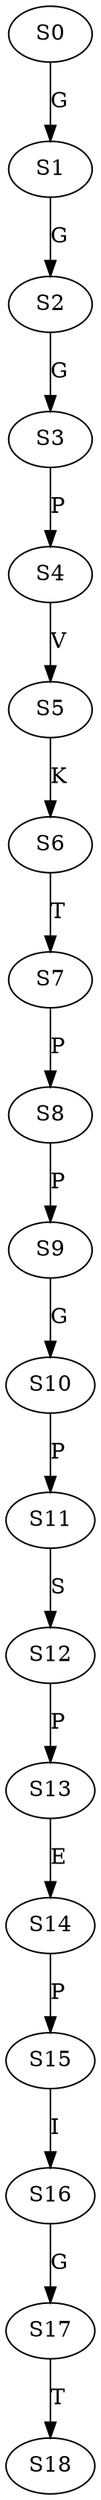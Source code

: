 strict digraph  {
	S0 -> S1 [ label = G ];
	S1 -> S2 [ label = G ];
	S2 -> S3 [ label = G ];
	S3 -> S4 [ label = P ];
	S4 -> S5 [ label = V ];
	S5 -> S6 [ label = K ];
	S6 -> S7 [ label = T ];
	S7 -> S8 [ label = P ];
	S8 -> S9 [ label = P ];
	S9 -> S10 [ label = G ];
	S10 -> S11 [ label = P ];
	S11 -> S12 [ label = S ];
	S12 -> S13 [ label = P ];
	S13 -> S14 [ label = E ];
	S14 -> S15 [ label = P ];
	S15 -> S16 [ label = I ];
	S16 -> S17 [ label = G ];
	S17 -> S18 [ label = T ];
}
